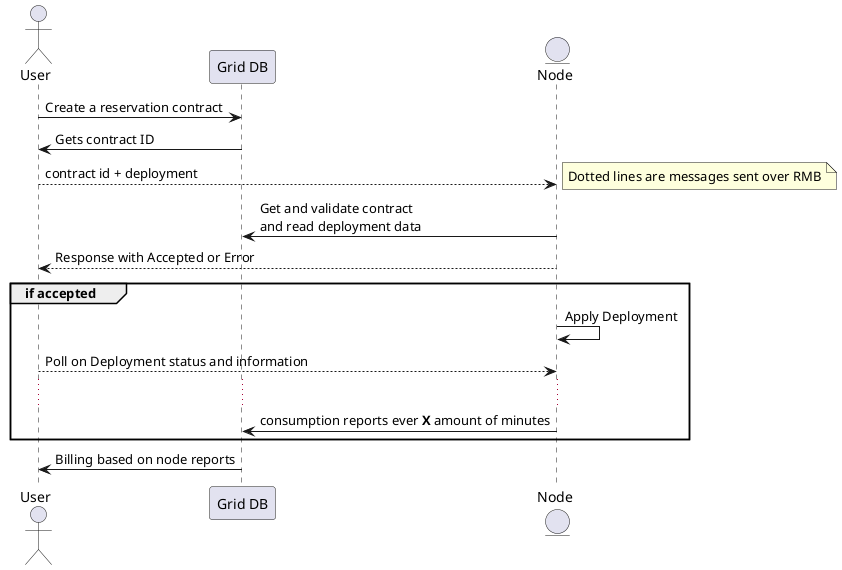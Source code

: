 @startuml
actor User as user
participant "Grid DB" as db
entity "Node" as node

user -> db: Create a reservation contract
db -> user: Gets contract ID
user --> node: contract id + deployment
note right
    Dotted lines are messages sent over RMB
end note
node -> db: Get and validate contract\nand read deployment data
node --> user: Response with Accepted or Error
group if accepted
    node -> node: Apply Deployment
    user --> node: Poll on Deployment status and information
    ...
    node -> db: consumption reports ever <b>X</b> amount of minutes
end group
db -> user: Billing based on node reports
@enduml
